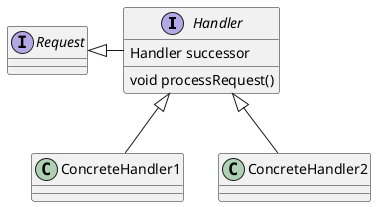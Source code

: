 @startuml

interface Handler{
    Handler successor
    void processRequest()
}

interface Request

class ConcreteHandler1

class ConcreteHandler2

Handler <|--ConcreteHandler1
Handler <|--ConcreteHandler2
Request <|-Handler



@enduml